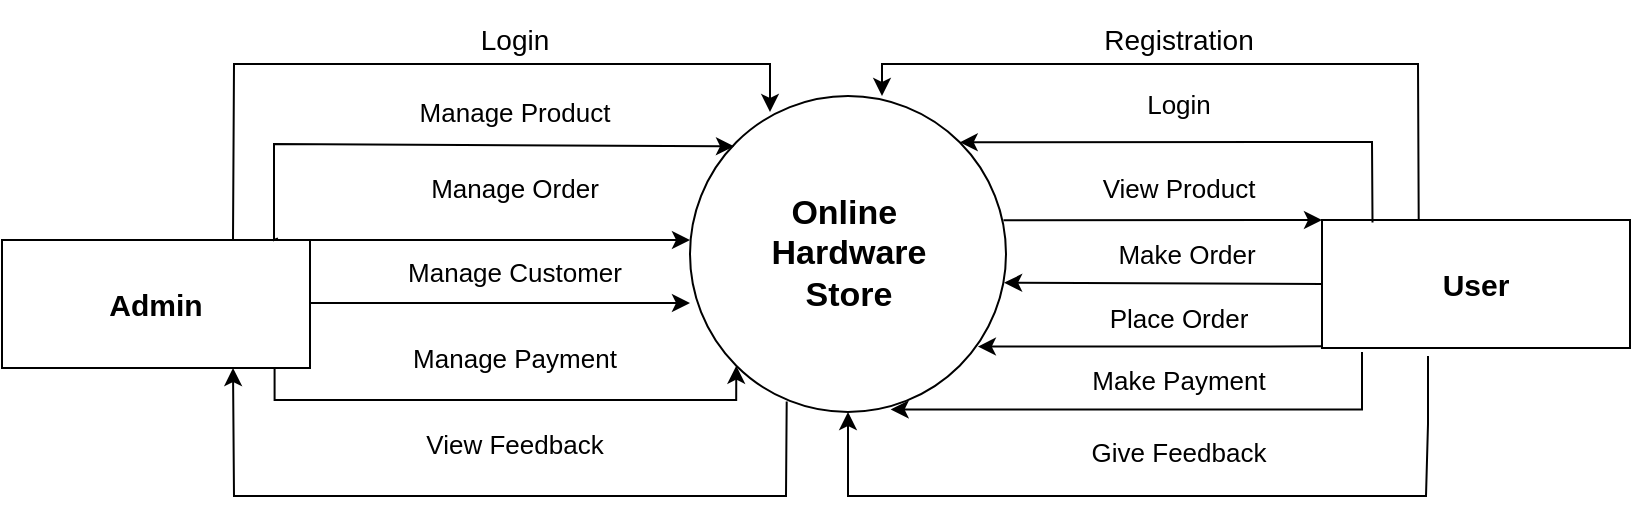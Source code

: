 <mxfile version="21.6.5" type="device">
  <diagram id="C5RBs43oDa-KdzZeNtuy" name="Page-1">
    <mxGraphModel dx="1235" dy="731" grid="1" gridSize="8" guides="1" tooltips="1" connect="1" arrows="1" fold="1" page="1" pageScale="1" pageWidth="827" pageHeight="1169" math="0" shadow="0">
      <root>
        <mxCell id="WIyWlLk6GJQsqaUBKTNV-0" />
        <mxCell id="WIyWlLk6GJQsqaUBKTNV-1" parent="WIyWlLk6GJQsqaUBKTNV-0" />
        <mxCell id="NfFAN9i1Wn4aYH5utW7M-0" style="edgeStyle=orthogonalEdgeStyle;rounded=0;orthogonalLoop=1;jettySize=auto;html=1;exitX=0.885;exitY=0.971;exitDx=0;exitDy=0;entryX=0;entryY=1;entryDx=0;entryDy=0;exitPerimeter=0;" parent="WIyWlLk6GJQsqaUBKTNV-1" source="go71uuyFb68-o8KQwj31-0" target="go71uuyFb68-o8KQwj31-1" edge="1">
          <mxGeometry relative="1" as="geometry">
            <mxPoint x="408" y="576" as="targetPoint" />
            <Array as="points">
              <mxPoint x="144" y="552" />
              <mxPoint x="375" y="552" />
            </Array>
          </mxGeometry>
        </mxCell>
        <mxCell id="go71uuyFb68-o8KQwj31-0" value="&lt;b&gt;&lt;font style=&quot;font-size: 15px;&quot;&gt;Admin&lt;/font&gt;&lt;/b&gt;" style="rounded=0;whiteSpace=wrap;html=1;strokeWidth=1;" parent="WIyWlLk6GJQsqaUBKTNV-1" vertex="1">
          <mxGeometry x="8" y="472" width="154" height="64" as="geometry" />
        </mxCell>
        <mxCell id="go71uuyFb68-o8KQwj31-1" value="" style="ellipse;whiteSpace=wrap;html=1;aspect=fixed;strokeWidth=1;" parent="WIyWlLk6GJQsqaUBKTNV-1" vertex="1">
          <mxGeometry x="352" y="400" width="158" height="158" as="geometry" />
        </mxCell>
        <mxCell id="go71uuyFb68-o8KQwj31-2" value="&lt;font style=&quot;font-size: 17px;&quot;&gt;Online&amp;nbsp;&lt;br style=&quot;font-size: 17px;&quot;&gt;Hardware&lt;br style=&quot;font-size: 17px;&quot;&gt;Store&lt;/font&gt;" style="text;html=1;align=center;verticalAlign=middle;resizable=0;points=[];autosize=1;strokeColor=none;fillColor=none;strokeWidth=1;fontSize=17;fontStyle=1" parent="WIyWlLk6GJQsqaUBKTNV-1" vertex="1">
          <mxGeometry x="383" y="439" width="96" height="80" as="geometry" />
        </mxCell>
        <mxCell id="go71uuyFb68-o8KQwj31-6" value="" style="endArrow=classic;html=1;rounded=0;exitX=0.75;exitY=0;exitDx=0;exitDy=0;strokeWidth=1;" parent="WIyWlLk6GJQsqaUBKTNV-1" source="go71uuyFb68-o8KQwj31-0" edge="1">
          <mxGeometry width="50" height="50" relative="1" as="geometry">
            <mxPoint x="162" y="471.005" as="sourcePoint" />
            <mxPoint x="392" y="408" as="targetPoint" />
            <Array as="points">
              <mxPoint x="124" y="384" />
              <mxPoint x="256" y="384" />
              <mxPoint x="392" y="384" />
            </Array>
          </mxGeometry>
        </mxCell>
        <mxCell id="7LXTiwQA6VMSmtcWT2XY-0" value="" style="endArrow=classic;html=1;rounded=0;exitX=0.896;exitY=-0.013;exitDx=0;exitDy=0;strokeWidth=1;exitPerimeter=0;" parent="WIyWlLk6GJQsqaUBKTNV-1" edge="1" source="go71uuyFb68-o8KQwj31-0">
          <mxGeometry width="50" height="50" relative="1" as="geometry">
            <mxPoint x="184" y="424.495" as="sourcePoint" />
            <mxPoint x="374" y="425.15" as="targetPoint" />
            <Array as="points">
              <mxPoint x="144" y="472" />
              <mxPoint x="144" y="424" />
            </Array>
          </mxGeometry>
        </mxCell>
        <mxCell id="7LXTiwQA6VMSmtcWT2XY-1" value="" style="endArrow=classic;html=1;rounded=0;strokeWidth=1;" parent="WIyWlLk6GJQsqaUBKTNV-1" edge="1">
          <mxGeometry width="50" height="50" relative="1" as="geometry">
            <mxPoint x="162" y="472" as="sourcePoint" />
            <mxPoint x="352" y="472" as="targetPoint" />
          </mxGeometry>
        </mxCell>
        <mxCell id="OEv7smBJ8PGCVRWERw6C-0" value="&lt;font style=&quot;font-size: 14px;&quot;&gt;Login&lt;/font&gt;" style="text;html=1;align=center;verticalAlign=middle;resizable=0;points=[];autosize=1;strokeColor=none;fillColor=none;fontSize=14;" parent="WIyWlLk6GJQsqaUBKTNV-1" vertex="1">
          <mxGeometry x="236" y="352" width="56" height="40" as="geometry" />
        </mxCell>
        <mxCell id="HgP1Isz0QvgKKk855VvQ-0" value="&lt;b&gt;&lt;font style=&quot;font-size: 15px;&quot;&gt;User&lt;/font&gt;&lt;/b&gt;" style="rounded=0;whiteSpace=wrap;html=1;strokeWidth=1;" parent="WIyWlLk6GJQsqaUBKTNV-1" vertex="1">
          <mxGeometry x="668" y="462" width="154" height="64" as="geometry" />
        </mxCell>
        <mxCell id="NfFAN9i1Wn4aYH5utW7M-10" value="" style="endArrow=classic;html=1;rounded=0;exitX=0.314;exitY=-0.008;exitDx=0;exitDy=0;strokeWidth=1;exitPerimeter=0;" parent="WIyWlLk6GJQsqaUBKTNV-1" source="HgP1Isz0QvgKKk855VvQ-0" edge="1">
          <mxGeometry width="50" height="50" relative="1" as="geometry">
            <mxPoint x="713" y="406" as="sourcePoint" />
            <mxPoint x="448" y="400" as="targetPoint" />
            <Array as="points">
              <mxPoint x="716" y="384" />
              <mxPoint x="584" y="384" />
              <mxPoint x="448" y="384" />
            </Array>
          </mxGeometry>
        </mxCell>
        <mxCell id="NfFAN9i1Wn4aYH5utW7M-11" value="&lt;font style=&quot;font-size: 14px;&quot;&gt;Registration&lt;/font&gt;" style="text;html=1;align=center;verticalAlign=middle;resizable=0;points=[];autosize=1;strokeColor=none;fillColor=none;fontSize=14;" parent="WIyWlLk6GJQsqaUBKTNV-1" vertex="1">
          <mxGeometry x="548" y="352" width="96" height="40" as="geometry" />
        </mxCell>
        <mxCell id="39QU_HT6DyWOAZmGMB1b-0" value="Manage Product" style="text;html=1;align=center;verticalAlign=middle;resizable=0;points=[];autosize=1;strokeColor=none;fillColor=none;fontSize=13;" vertex="1" parent="WIyWlLk6GJQsqaUBKTNV-1">
          <mxGeometry x="208" y="388" width="112" height="40" as="geometry" />
        </mxCell>
        <mxCell id="39QU_HT6DyWOAZmGMB1b-1" value="Manage Order" style="text;html=1;align=center;verticalAlign=middle;resizable=0;points=[];autosize=1;strokeColor=none;fillColor=none;fontSize=13;" vertex="1" parent="WIyWlLk6GJQsqaUBKTNV-1">
          <mxGeometry x="212" y="426" width="104" height="40" as="geometry" />
        </mxCell>
        <mxCell id="39QU_HT6DyWOAZmGMB1b-2" value="" style="endArrow=classic;html=1;rounded=0;strokeWidth=1;" edge="1" parent="WIyWlLk6GJQsqaUBKTNV-1">
          <mxGeometry width="50" height="50" relative="1" as="geometry">
            <mxPoint x="162" y="503.5" as="sourcePoint" />
            <mxPoint x="352" y="503.5" as="targetPoint" />
          </mxGeometry>
        </mxCell>
        <mxCell id="39QU_HT6DyWOAZmGMB1b-3" value="Manage Customer" style="text;html=1;align=center;verticalAlign=middle;resizable=0;points=[];autosize=1;strokeColor=none;fillColor=none;fontSize=13;" vertex="1" parent="WIyWlLk6GJQsqaUBKTNV-1">
          <mxGeometry x="200" y="468" width="128" height="40" as="geometry" />
        </mxCell>
        <mxCell id="39QU_HT6DyWOAZmGMB1b-4" value="Manage Payment" style="text;html=1;align=center;verticalAlign=middle;resizable=0;points=[];autosize=1;strokeColor=none;fillColor=none;fontSize=13;" vertex="1" parent="WIyWlLk6GJQsqaUBKTNV-1">
          <mxGeometry x="204" y="511" width="120" height="40" as="geometry" />
        </mxCell>
        <mxCell id="39QU_HT6DyWOAZmGMB1b-5" value="" style="endArrow=classic;html=1;rounded=0;exitX=0.306;exitY=0.967;exitDx=0;exitDy=0;strokeWidth=1;entryX=0.75;entryY=1;entryDx=0;entryDy=0;exitPerimeter=0;" edge="1" parent="WIyWlLk6GJQsqaUBKTNV-1" source="go71uuyFb68-o8KQwj31-1" target="go71uuyFb68-o8KQwj31-0">
          <mxGeometry width="50" height="50" relative="1" as="geometry">
            <mxPoint x="387" y="616" as="sourcePoint" />
            <mxPoint x="119" y="680" as="targetPoint" />
            <Array as="points">
              <mxPoint x="400" y="600" />
              <mxPoint x="248" y="600" />
              <mxPoint x="124" y="600" />
            </Array>
          </mxGeometry>
        </mxCell>
        <mxCell id="39QU_HT6DyWOAZmGMB1b-6" value="View Feedback" style="text;html=1;align=center;verticalAlign=middle;resizable=0;points=[];autosize=1;strokeColor=none;fillColor=none;fontSize=13;" vertex="1" parent="WIyWlLk6GJQsqaUBKTNV-1">
          <mxGeometry x="208" y="554" width="112" height="40" as="geometry" />
        </mxCell>
        <mxCell id="39QU_HT6DyWOAZmGMB1b-7" value="" style="endArrow=classic;html=1;rounded=0;exitX=0.164;exitY=0.019;exitDx=0;exitDy=0;strokeWidth=1;exitPerimeter=0;entryX=1;entryY=0;entryDx=0;entryDy=0;" edge="1" parent="WIyWlLk6GJQsqaUBKTNV-1" source="HgP1Isz0QvgKKk855VvQ-0" target="go71uuyFb68-o8KQwj31-1">
          <mxGeometry width="50" height="50" relative="1" as="geometry">
            <mxPoint x="705" y="429.15" as="sourcePoint" />
            <mxPoint x="477" y="475" as="targetPoint" />
            <Array as="points">
              <mxPoint x="693" y="423" />
            </Array>
          </mxGeometry>
        </mxCell>
        <mxCell id="39QU_HT6DyWOAZmGMB1b-8" value="Login" style="text;html=1;align=center;verticalAlign=middle;resizable=0;points=[];autosize=1;strokeColor=none;fillColor=none;fontSize=13;" vertex="1" parent="WIyWlLk6GJQsqaUBKTNV-1">
          <mxGeometry x="568" y="384" width="56" height="40" as="geometry" />
        </mxCell>
        <mxCell id="39QU_HT6DyWOAZmGMB1b-9" value="" style="endArrow=classic;html=1;rounded=0;strokeWidth=1;exitX=0.992;exitY=0.393;exitDx=0;exitDy=0;fontSize=15;entryX=0;entryY=0;entryDx=0;entryDy=0;exitPerimeter=0;" edge="1" parent="WIyWlLk6GJQsqaUBKTNV-1" source="go71uuyFb68-o8KQwj31-1" target="HgP1Isz0QvgKKk855VvQ-0">
          <mxGeometry width="50" height="50" relative="1" as="geometry">
            <mxPoint x="512" y="462" as="sourcePoint" />
            <mxPoint x="440" y="585" as="targetPoint" />
          </mxGeometry>
        </mxCell>
        <mxCell id="39QU_HT6DyWOAZmGMB1b-10" value="View Product" style="text;html=1;align=center;verticalAlign=middle;resizable=0;points=[];autosize=1;strokeColor=none;fillColor=none;fontSize=13;" vertex="1" parent="WIyWlLk6GJQsqaUBKTNV-1">
          <mxGeometry x="548" y="426" width="96" height="40" as="geometry" />
        </mxCell>
        <mxCell id="39QU_HT6DyWOAZmGMB1b-11" value="" style="endArrow=classic;html=1;rounded=0;strokeWidth=1;entryX=0.994;entryY=0.591;entryDx=0;entryDy=0;entryPerimeter=0;exitX=0;exitY=0.5;exitDx=0;exitDy=0;" edge="1" parent="WIyWlLk6GJQsqaUBKTNV-1" source="HgP1Isz0QvgKKk855VvQ-0" target="go71uuyFb68-o8KQwj31-1">
          <mxGeometry width="50" height="50" relative="1" as="geometry">
            <mxPoint x="456" y="526" as="sourcePoint" />
            <mxPoint x="646" y="526" as="targetPoint" />
          </mxGeometry>
        </mxCell>
        <mxCell id="39QU_HT6DyWOAZmGMB1b-12" value="Make Order" style="text;html=1;align=center;verticalAlign=middle;resizable=0;points=[];autosize=1;strokeColor=none;fillColor=none;fontSize=13;" vertex="1" parent="WIyWlLk6GJQsqaUBKTNV-1">
          <mxGeometry x="556" y="459" width="88" height="40" as="geometry" />
        </mxCell>
        <mxCell id="39QU_HT6DyWOAZmGMB1b-13" value="" style="endArrow=classic;html=1;rounded=0;strokeWidth=1;entryX=0.911;entryY=0.793;entryDx=0;entryDy=0;entryPerimeter=0;exitX=0;exitY=0.5;exitDx=0;exitDy=0;" edge="1" parent="WIyWlLk6GJQsqaUBKTNV-1" target="go71uuyFb68-o8KQwj31-1">
          <mxGeometry width="50" height="50" relative="1" as="geometry">
            <mxPoint x="668" y="525.17" as="sourcePoint" />
            <mxPoint x="502.258" y="525.3" as="targetPoint" />
          </mxGeometry>
        </mxCell>
        <mxCell id="39QU_HT6DyWOAZmGMB1b-14" value="Place Order" style="text;html=1;align=center;verticalAlign=middle;resizable=0;points=[];autosize=1;strokeColor=none;fillColor=none;fontSize=13;" vertex="1" parent="WIyWlLk6GJQsqaUBKTNV-1">
          <mxGeometry x="552" y="491" width="88" height="40" as="geometry" />
        </mxCell>
        <mxCell id="39QU_HT6DyWOAZmGMB1b-16" style="edgeStyle=orthogonalEdgeStyle;rounded=0;orthogonalLoop=1;jettySize=auto;html=1;entryX=0.635;entryY=0.992;entryDx=0;entryDy=0;entryPerimeter=0;" edge="1" parent="WIyWlLk6GJQsqaUBKTNV-1" target="go71uuyFb68-o8KQwj31-1">
          <mxGeometry relative="1" as="geometry">
            <mxPoint x="576" y="608" as="targetPoint" />
            <Array as="points">
              <mxPoint x="688" y="557" />
            </Array>
            <mxPoint x="688" y="528" as="sourcePoint" />
          </mxGeometry>
        </mxCell>
        <mxCell id="39QU_HT6DyWOAZmGMB1b-17" value="Make Payment" style="text;html=1;align=center;verticalAlign=middle;resizable=0;points=[];autosize=1;strokeColor=none;fillColor=none;fontSize=13;" vertex="1" parent="WIyWlLk6GJQsqaUBKTNV-1">
          <mxGeometry x="544" y="522" width="104" height="40" as="geometry" />
        </mxCell>
        <mxCell id="39QU_HT6DyWOAZmGMB1b-18" value="" style="endArrow=classic;html=1;rounded=0;exitX=0.5;exitY=1;exitDx=0;exitDy=0;strokeWidth=1;entryX=0.5;entryY=1;entryDx=0;entryDy=0;" edge="1" parent="WIyWlLk6GJQsqaUBKTNV-1" target="go71uuyFb68-o8KQwj31-1">
          <mxGeometry width="50" height="50" relative="1" as="geometry">
            <mxPoint x="721" y="530" as="sourcePoint" />
            <mxPoint x="414" y="508" as="targetPoint" />
            <Array as="points">
              <mxPoint x="721" y="564" />
              <mxPoint x="720" y="600" />
              <mxPoint x="632" y="600" />
              <mxPoint x="480" y="600" />
              <mxPoint x="431" y="600" />
              <mxPoint x="431" y="584" />
            </Array>
          </mxGeometry>
        </mxCell>
        <mxCell id="39QU_HT6DyWOAZmGMB1b-19" value="Give Feedback" style="text;html=1;align=center;verticalAlign=middle;resizable=0;points=[];autosize=1;strokeColor=none;fillColor=none;fontSize=13;" vertex="1" parent="WIyWlLk6GJQsqaUBKTNV-1">
          <mxGeometry x="544" y="558" width="104" height="40" as="geometry" />
        </mxCell>
      </root>
    </mxGraphModel>
  </diagram>
</mxfile>
